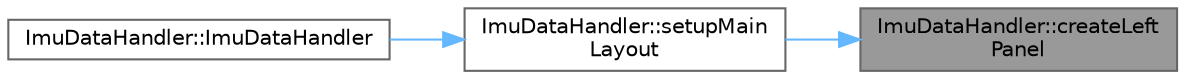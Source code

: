 digraph "ImuDataHandler::createLeftPanel"
{
 // LATEX_PDF_SIZE
  bgcolor="transparent";
  edge [fontname=Helvetica,fontsize=10,labelfontname=Helvetica,labelfontsize=10];
  node [fontname=Helvetica,fontsize=10,shape=box,height=0.2,width=0.4];
  rankdir="RL";
  Node1 [id="Node000001",label="ImuDataHandler::createLeft\lPanel",height=0.2,width=0.4,color="gray40", fillcolor="grey60", style="filled", fontcolor="black",tooltip="Tworzy lewy panel zawierający przełączane widoki danych (paski/wykresy)."];
  Node1 -> Node2 [id="edge3_Node000001_Node000002",dir="back",color="steelblue1",style="solid",tooltip=" "];
  Node2 [id="Node000002",label="ImuDataHandler::setupMain\lLayout",height=0.2,width=0.4,color="grey40", fillcolor="white", style="filled",URL="$da/d41/classImuDataHandler.html#ac2a199dc1a1aed47e0ac97509bf0ae56",tooltip="Konfiguruje główny układ interfejsu użytkownika."];
  Node2 -> Node3 [id="edge4_Node000002_Node000003",dir="back",color="steelblue1",style="solid",tooltip=" "];
  Node3 [id="Node000003",label="ImuDataHandler::ImuDataHandler",height=0.2,width=0.4,color="grey40", fillcolor="white", style="filled",URL="$da/d41/classImuDataHandler.html#a1ebcd9d4e4ff48f36ca78edcbcece7c7",tooltip="Konstruktor klasy ImuDataHandler."];
}
